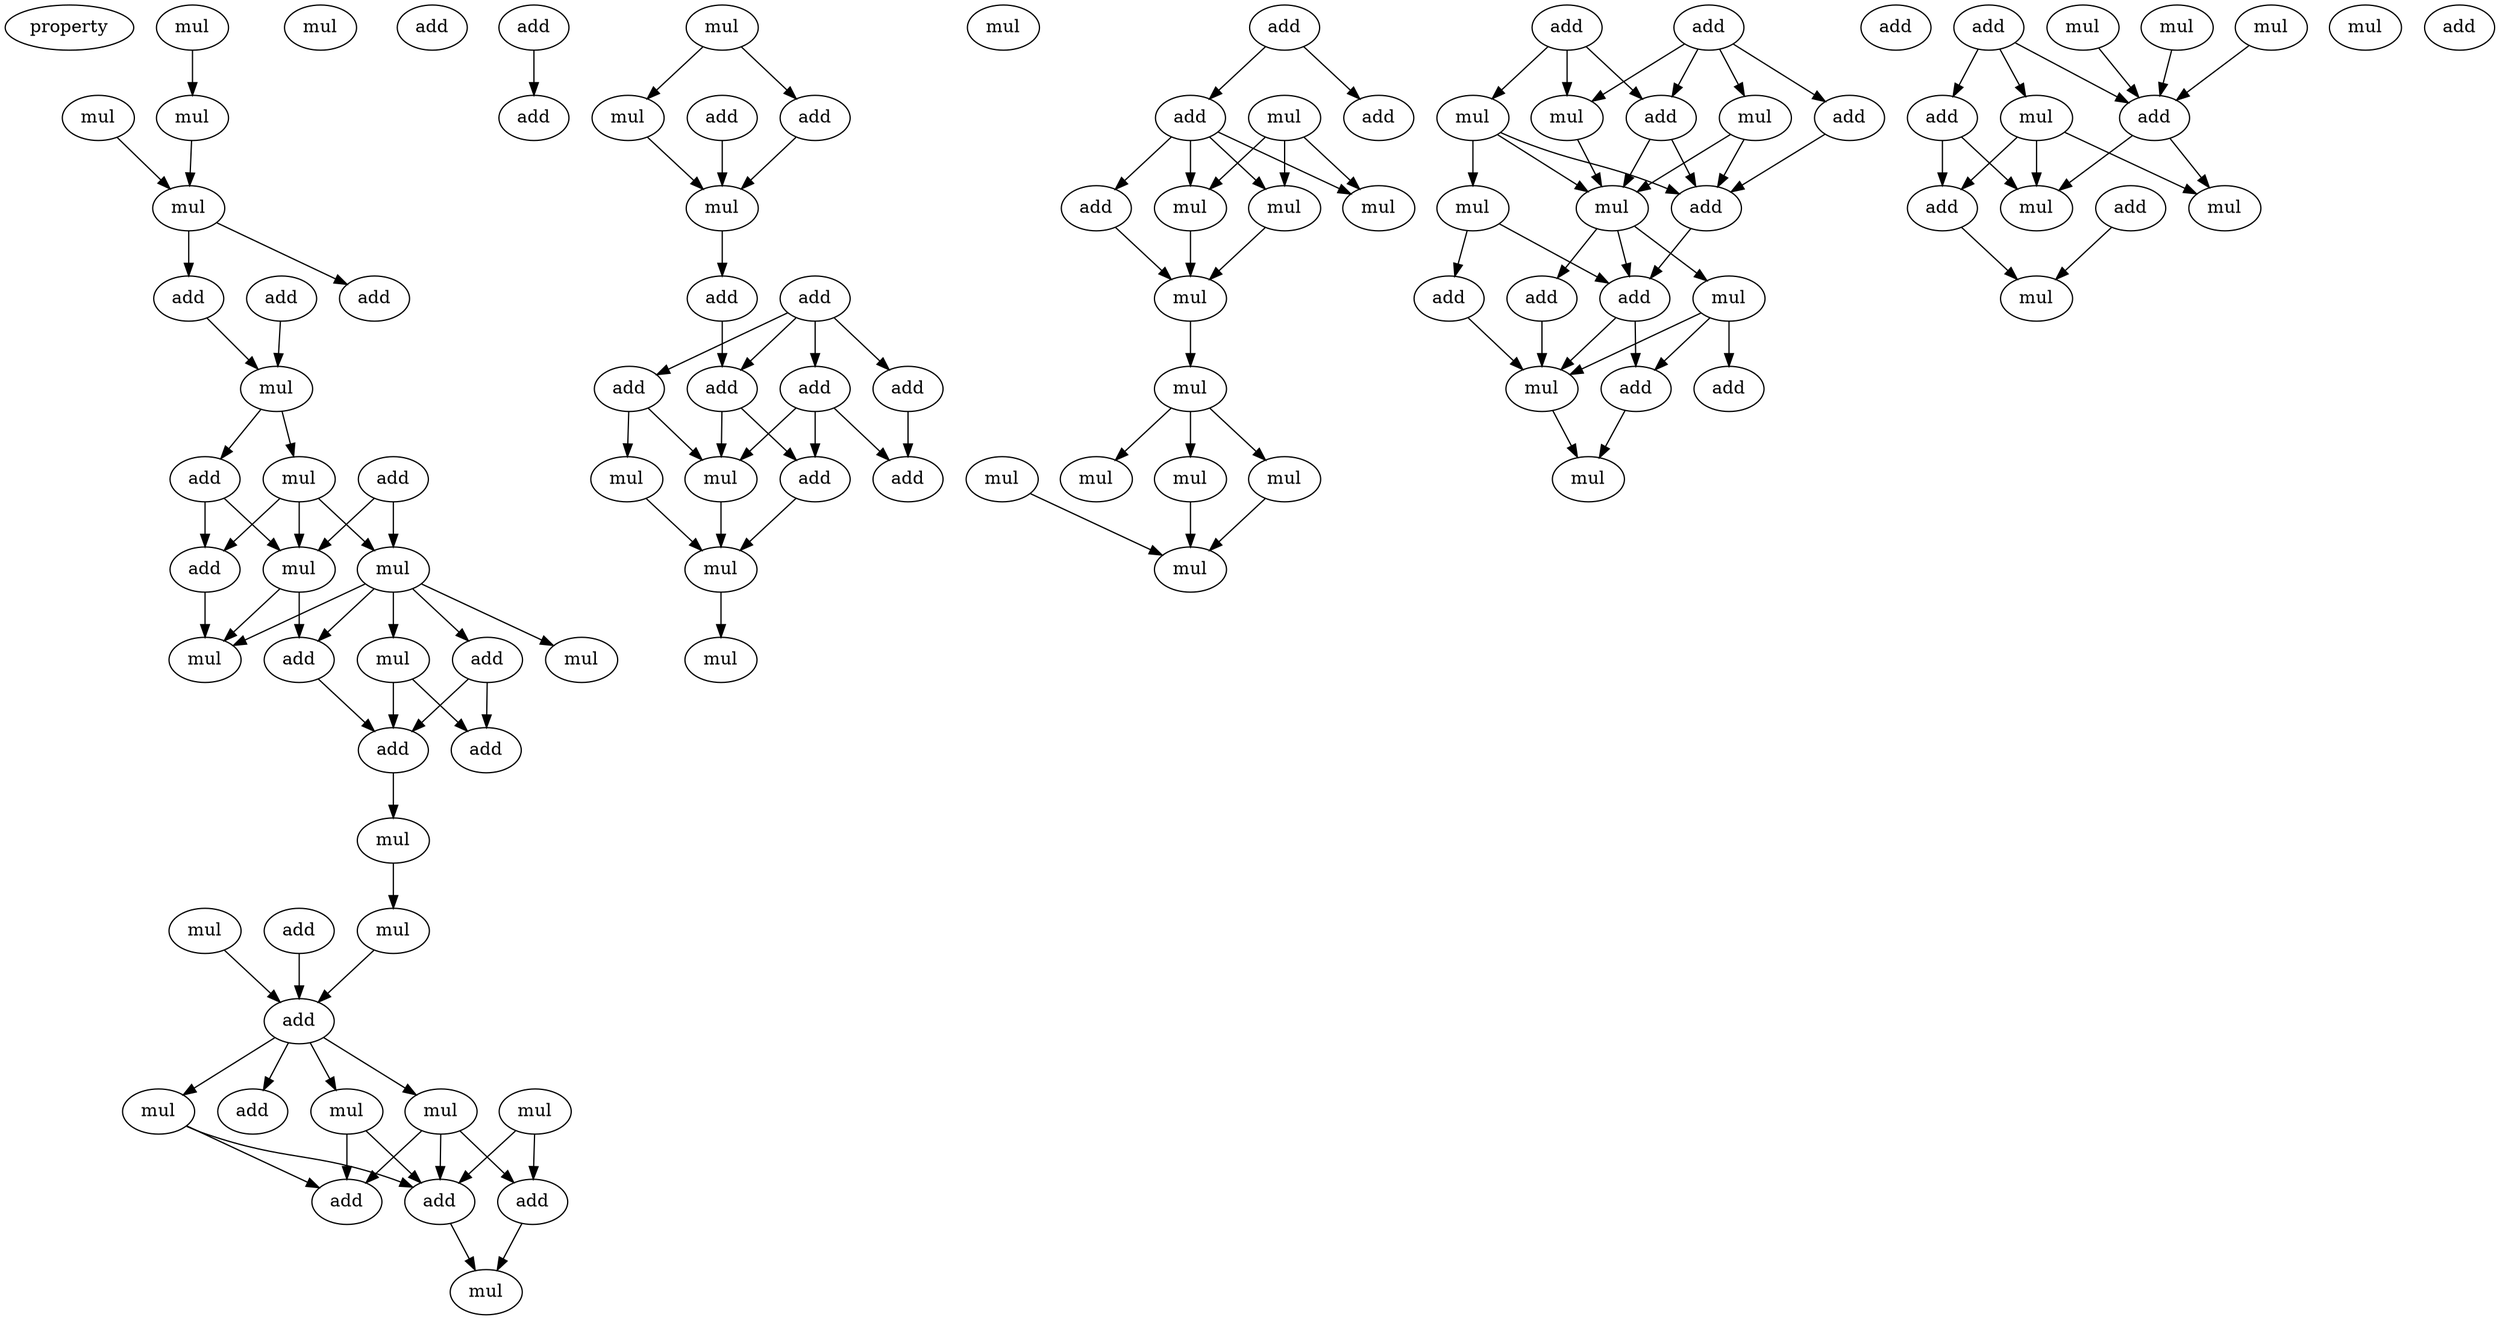 digraph {
    node [fontcolor=black]
    property [mul=2,lf=1.1]
    0 [ label = mul ];
    1 [ label = mul ];
    2 [ label = mul ];
    3 [ label = mul ];
    4 [ label = mul ];
    5 [ label = add ];
    6 [ label = add ];
    7 [ label = add ];
    8 [ label = add ];
    9 [ label = mul ];
    10 [ label = add ];
    11 [ label = mul ];
    12 [ label = add ];
    13 [ label = add ];
    14 [ label = mul ];
    15 [ label = mul ];
    16 [ label = add ];
    17 [ label = mul ];
    18 [ label = add ];
    19 [ label = mul ];
    20 [ label = mul ];
    21 [ label = add ];
    22 [ label = add ];
    23 [ label = mul ];
    24 [ label = mul ];
    25 [ label = add ];
    26 [ label = mul ];
    27 [ label = add ];
    28 [ label = mul ];
    29 [ label = mul ];
    30 [ label = mul ];
    31 [ label = mul ];
    32 [ label = add ];
    33 [ label = add ];
    34 [ label = add ];
    35 [ label = add ];
    36 [ label = add ];
    37 [ label = mul ];
    38 [ label = add ];
    39 [ label = mul ];
    40 [ label = add ];
    41 [ label = add ];
    42 [ label = mul ];
    43 [ label = mul ];
    44 [ label = add ];
    45 [ label = add ];
    46 [ label = add ];
    47 [ label = add ];
    48 [ label = add ];
    49 [ label = add ];
    50 [ label = mul ];
    51 [ label = mul ];
    52 [ label = mul ];
    53 [ label = add ];
    54 [ label = add ];
    55 [ label = mul ];
    56 [ label = mul ];
    57 [ label = add ];
    58 [ label = add ];
    59 [ label = add ];
    60 [ label = mul ];
    61 [ label = add ];
    62 [ label = mul ];
    63 [ label = mul ];
    64 [ label = mul ];
    65 [ label = mul ];
    66 [ label = mul ];
    67 [ label = mul ];
    68 [ label = mul ];
    69 [ label = mul ];
    70 [ label = mul ];
    71 [ label = mul ];
    72 [ label = add ];
    73 [ label = add ];
    74 [ label = mul ];
    75 [ label = mul ];
    76 [ label = mul ];
    77 [ label = add ];
    78 [ label = add ];
    79 [ label = mul ];
    80 [ label = mul ];
    81 [ label = add ];
    82 [ label = add ];
    83 [ label = mul ];
    84 [ label = add ];
    85 [ label = add ];
    86 [ label = add ];
    87 [ label = add ];
    88 [ label = add ];
    89 [ label = mul ];
    90 [ label = mul ];
    91 [ label = mul ];
    92 [ label = mul ];
    93 [ label = add ];
    94 [ label = mul ];
    95 [ label = mul ];
    96 [ label = mul ];
    97 [ label = add ];
    98 [ label = add ];
    99 [ label = add ];
    100 [ label = mul ];
    101 [ label = add ];
    102 [ label = mul ];
    103 [ label = add ];
    104 [ label = mul ];
    0 -> 3 [ name = 0 ];
    1 -> 4 [ name = 1 ];
    3 -> 4 [ name = 2 ];
    4 -> 5 [ name = 3 ];
    4 -> 6 [ name = 4 ];
    5 -> 9 [ name = 5 ];
    8 -> 9 [ name = 6 ];
    9 -> 10 [ name = 7 ];
    9 -> 11 [ name = 8 ];
    10 -> 13 [ name = 9 ];
    10 -> 14 [ name = 10 ];
    11 -> 13 [ name = 11 ];
    11 -> 14 [ name = 12 ];
    11 -> 15 [ name = 13 ];
    12 -> 14 [ name = 14 ];
    12 -> 15 [ name = 15 ];
    13 -> 19 [ name = 16 ];
    14 -> 18 [ name = 17 ];
    14 -> 19 [ name = 18 ];
    15 -> 16 [ name = 19 ];
    15 -> 17 [ name = 20 ];
    15 -> 18 [ name = 21 ];
    15 -> 19 [ name = 22 ];
    15 -> 20 [ name = 23 ];
    16 -> 21 [ name = 24 ];
    16 -> 22 [ name = 25 ];
    18 -> 21 [ name = 26 ];
    20 -> 21 [ name = 27 ];
    20 -> 22 [ name = 28 ];
    21 -> 23 [ name = 29 ];
    23 -> 26 [ name = 30 ];
    24 -> 27 [ name = 31 ];
    25 -> 27 [ name = 32 ];
    26 -> 27 [ name = 33 ];
    27 -> 28 [ name = 34 ];
    27 -> 29 [ name = 35 ];
    27 -> 31 [ name = 36 ];
    27 -> 32 [ name = 37 ];
    28 -> 33 [ name = 38 ];
    28 -> 34 [ name = 39 ];
    28 -> 35 [ name = 40 ];
    29 -> 34 [ name = 41 ];
    29 -> 35 [ name = 42 ];
    30 -> 33 [ name = 43 ];
    30 -> 35 [ name = 44 ];
    31 -> 34 [ name = 45 ];
    31 -> 35 [ name = 46 ];
    33 -> 37 [ name = 47 ];
    35 -> 37 [ name = 48 ];
    36 -> 38 [ name = 49 ];
    39 -> 40 [ name = 50 ];
    39 -> 42 [ name = 51 ];
    40 -> 43 [ name = 52 ];
    41 -> 43 [ name = 53 ];
    42 -> 43 [ name = 54 ];
    43 -> 45 [ name = 55 ];
    44 -> 46 [ name = 56 ];
    44 -> 47 [ name = 57 ];
    44 -> 48 [ name = 58 ];
    44 -> 49 [ name = 59 ];
    45 -> 47 [ name = 60 ];
    46 -> 51 [ name = 61 ];
    46 -> 53 [ name = 62 ];
    46 -> 54 [ name = 63 ];
    47 -> 51 [ name = 64 ];
    47 -> 54 [ name = 65 ];
    48 -> 50 [ name = 66 ];
    48 -> 51 [ name = 67 ];
    49 -> 53 [ name = 68 ];
    50 -> 55 [ name = 69 ];
    51 -> 55 [ name = 70 ];
    54 -> 55 [ name = 71 ];
    55 -> 56 [ name = 72 ];
    57 -> 58 [ name = 73 ];
    57 -> 59 [ name = 74 ];
    58 -> 61 [ name = 75 ];
    58 -> 62 [ name = 76 ];
    58 -> 63 [ name = 77 ];
    58 -> 64 [ name = 78 ];
    60 -> 62 [ name = 79 ];
    60 -> 63 [ name = 80 ];
    60 -> 64 [ name = 81 ];
    61 -> 65 [ name = 82 ];
    63 -> 65 [ name = 83 ];
    64 -> 65 [ name = 84 ];
    65 -> 66 [ name = 85 ];
    66 -> 67 [ name = 86 ];
    66 -> 68 [ name = 87 ];
    66 -> 69 [ name = 88 ];
    67 -> 71 [ name = 89 ];
    68 -> 71 [ name = 90 ];
    70 -> 71 [ name = 91 ];
    72 -> 75 [ name = 92 ];
    72 -> 76 [ name = 93 ];
    72 -> 77 [ name = 94 ];
    72 -> 78 [ name = 95 ];
    73 -> 74 [ name = 96 ];
    73 -> 75 [ name = 97 ];
    73 -> 77 [ name = 98 ];
    74 -> 79 [ name = 99 ];
    74 -> 80 [ name = 100 ];
    74 -> 81 [ name = 101 ];
    75 -> 80 [ name = 102 ];
    76 -> 80 [ name = 103 ];
    76 -> 81 [ name = 104 ];
    77 -> 80 [ name = 105 ];
    77 -> 81 [ name = 106 ];
    78 -> 81 [ name = 107 ];
    79 -> 85 [ name = 108 ];
    79 -> 86 [ name = 109 ];
    80 -> 82 [ name = 110 ];
    80 -> 83 [ name = 111 ];
    80 -> 86 [ name = 112 ];
    81 -> 86 [ name = 113 ];
    82 -> 89 [ name = 114 ];
    83 -> 87 [ name = 115 ];
    83 -> 88 [ name = 116 ];
    83 -> 89 [ name = 117 ];
    85 -> 89 [ name = 118 ];
    86 -> 87 [ name = 119 ];
    86 -> 89 [ name = 120 ];
    87 -> 90 [ name = 121 ];
    89 -> 90 [ name = 122 ];
    91 -> 97 [ name = 123 ];
    93 -> 96 [ name = 124 ];
    93 -> 97 [ name = 125 ];
    93 -> 98 [ name = 126 ];
    94 -> 97 [ name = 127 ];
    95 -> 97 [ name = 128 ];
    96 -> 99 [ name = 129 ];
    96 -> 100 [ name = 130 ];
    96 -> 102 [ name = 131 ];
    97 -> 100 [ name = 132 ];
    97 -> 102 [ name = 133 ];
    98 -> 99 [ name = 134 ];
    98 -> 100 [ name = 135 ];
    99 -> 104 [ name = 136 ];
    101 -> 104 [ name = 137 ];
}
